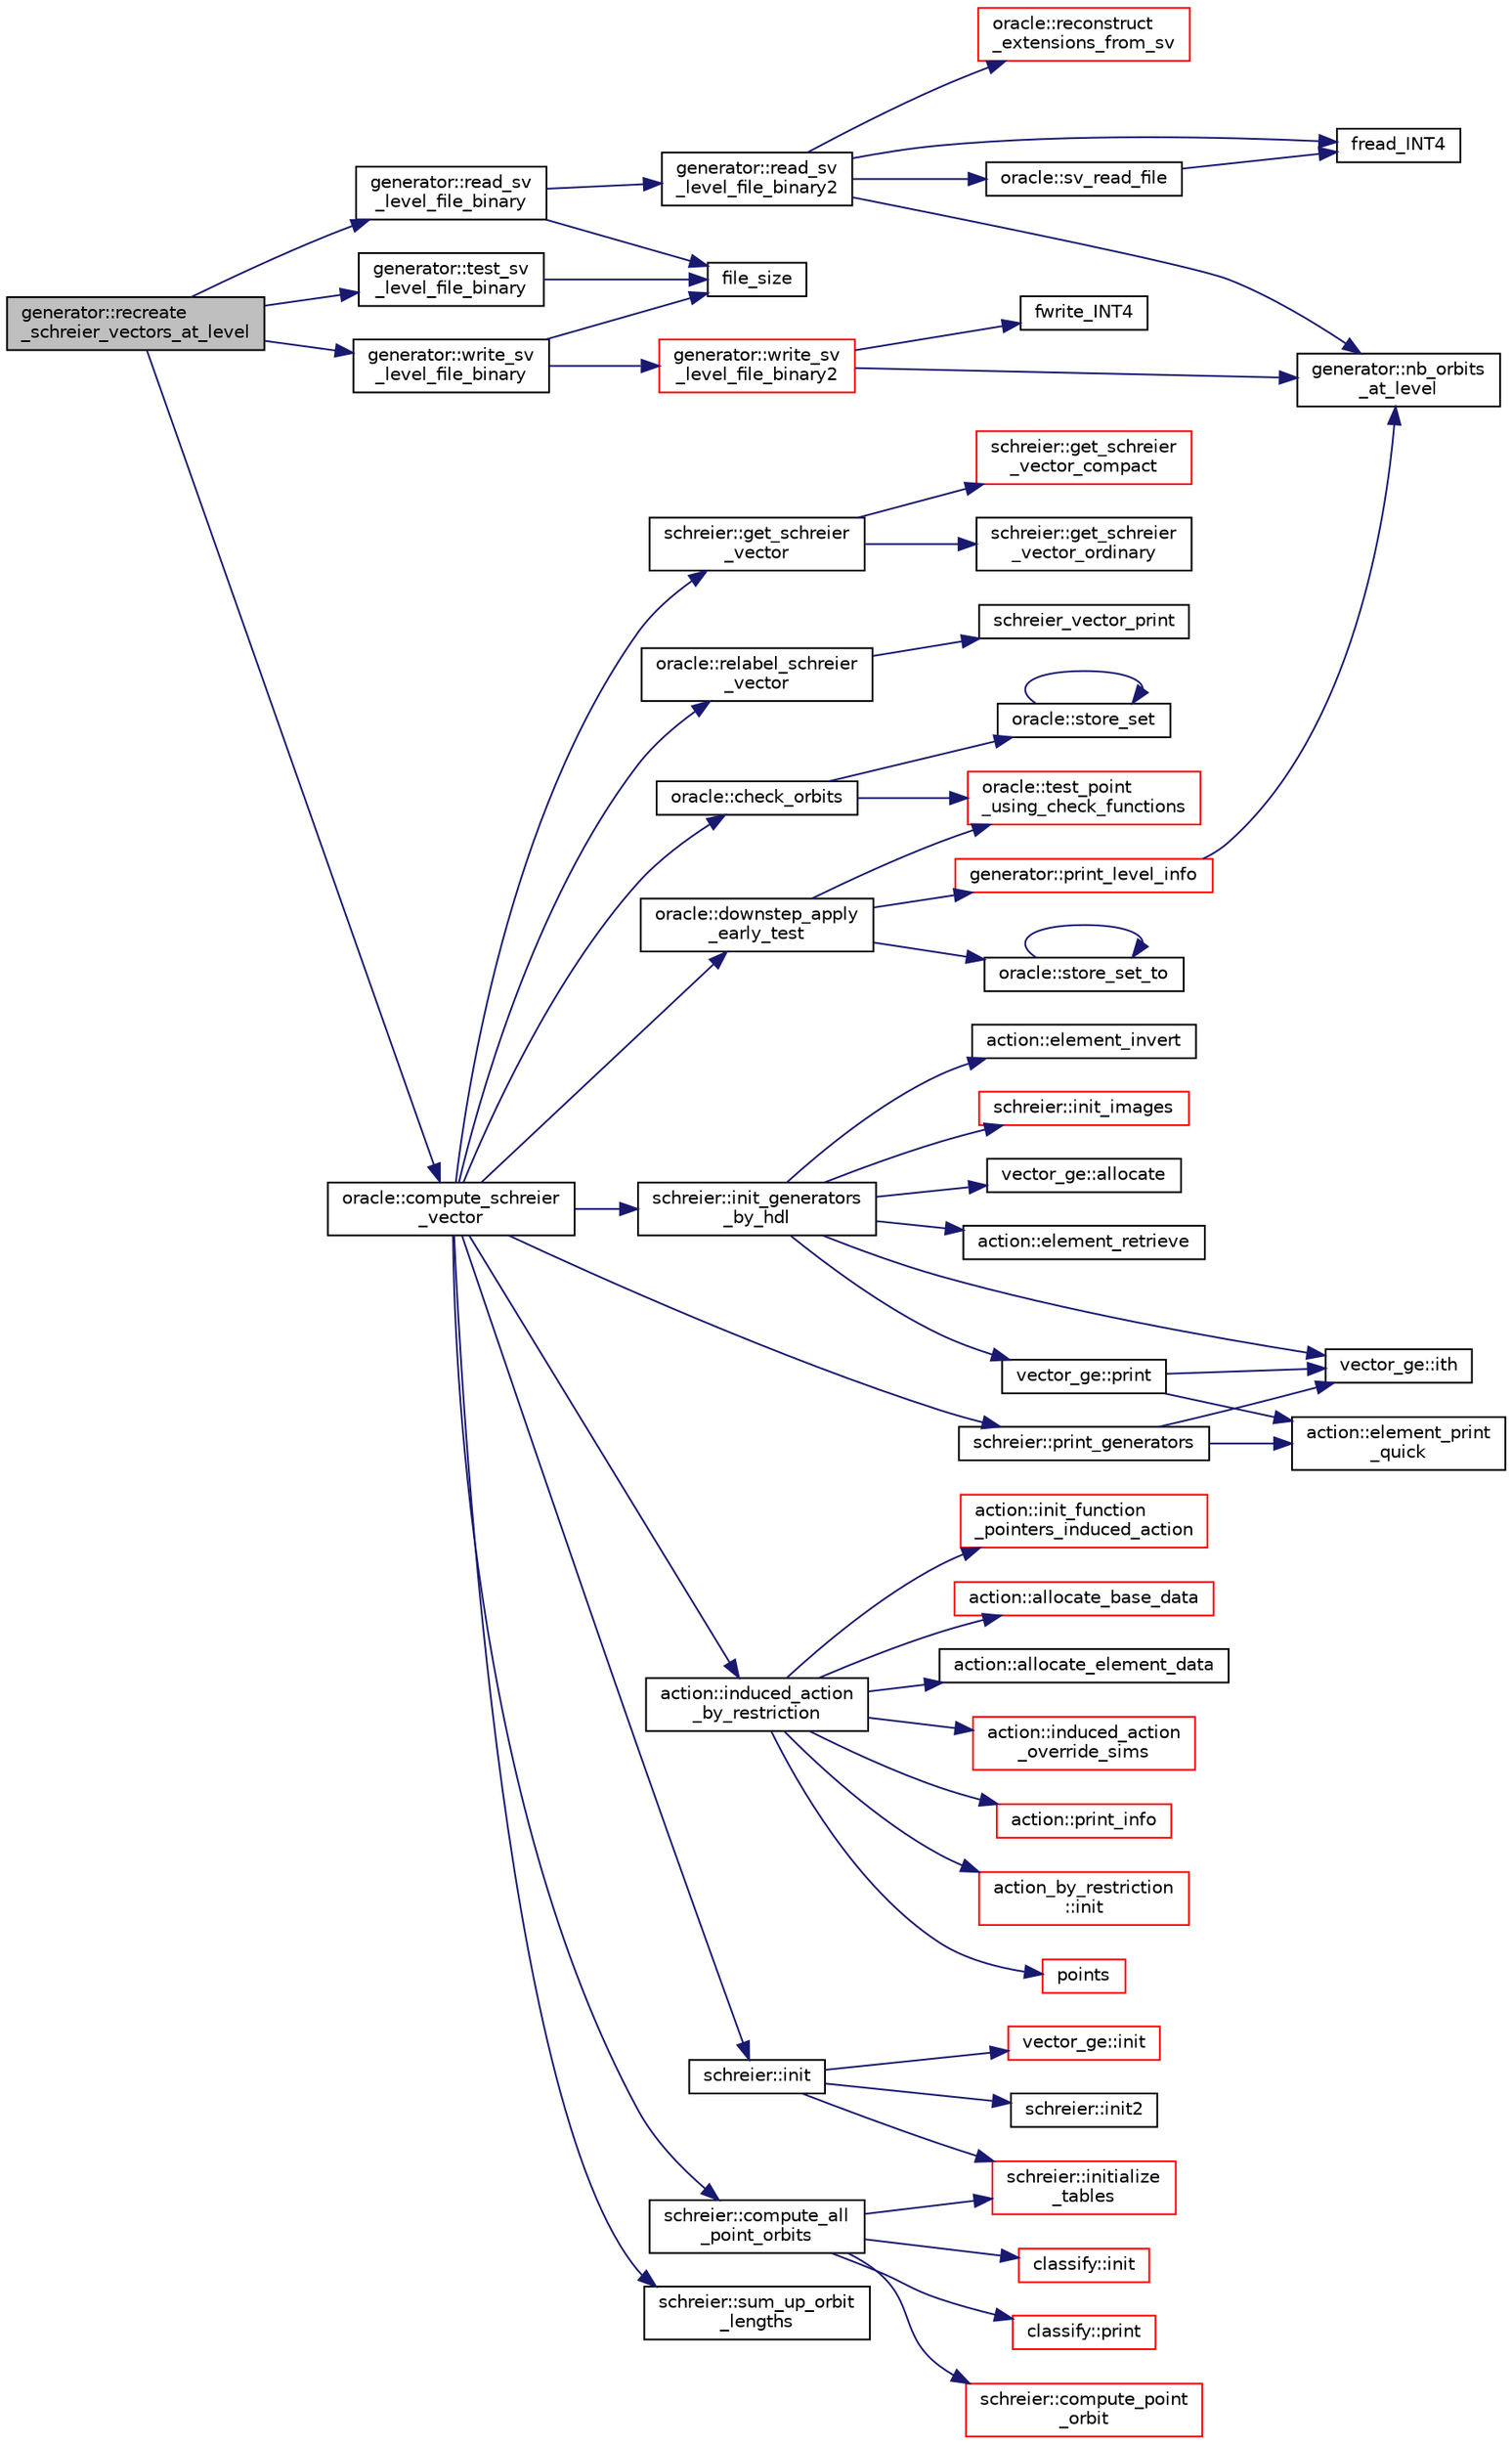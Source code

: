 digraph "generator::recreate_schreier_vectors_at_level"
{
  edge [fontname="Helvetica",fontsize="10",labelfontname="Helvetica",labelfontsize="10"];
  node [fontname="Helvetica",fontsize="10",shape=record];
  rankdir="LR";
  Node19974 [label="generator::recreate\l_schreier_vectors_at_level",height=0.2,width=0.4,color="black", fillcolor="grey75", style="filled", fontcolor="black"];
  Node19974 -> Node19975 [color="midnightblue",fontsize="10",style="solid",fontname="Helvetica"];
  Node19975 [label="generator::test_sv\l_level_file_binary",height=0.2,width=0.4,color="black", fillcolor="white", style="filled",URL="$d7/d73/classgenerator.html#a626488ba73670d1e4f163618f340a94f"];
  Node19975 -> Node19976 [color="midnightblue",fontsize="10",style="solid",fontname="Helvetica"];
  Node19976 [label="file_size",height=0.2,width=0.4,color="black", fillcolor="white", style="filled",URL="$df/dbf/sajeeb_8_c.html#a5c37cf5785204b6e9adf647dc14d0e50"];
  Node19974 -> Node19977 [color="midnightblue",fontsize="10",style="solid",fontname="Helvetica"];
  Node19977 [label="generator::read_sv\l_level_file_binary",height=0.2,width=0.4,color="black", fillcolor="white", style="filled",URL="$d7/d73/classgenerator.html#a8c1bb7a84af4d06942b7f94409d15f06"];
  Node19977 -> Node19976 [color="midnightblue",fontsize="10",style="solid",fontname="Helvetica"];
  Node19977 -> Node19978 [color="midnightblue",fontsize="10",style="solid",fontname="Helvetica"];
  Node19978 [label="generator::read_sv\l_level_file_binary2",height=0.2,width=0.4,color="black", fillcolor="white", style="filled",URL="$d7/d73/classgenerator.html#acbe231c7d624d77eb2bf870bd3829c23"];
  Node19978 -> Node19979 [color="midnightblue",fontsize="10",style="solid",fontname="Helvetica"];
  Node19979 [label="generator::nb_orbits\l_at_level",height=0.2,width=0.4,color="black", fillcolor="white", style="filled",URL="$d7/d73/classgenerator.html#a020f3d8378448310d044a4a24fadf301"];
  Node19978 -> Node19980 [color="midnightblue",fontsize="10",style="solid",fontname="Helvetica"];
  Node19980 [label="fread_INT4",height=0.2,width=0.4,color="black", fillcolor="white", style="filled",URL="$df/dbf/sajeeb_8_c.html#a885df02c08251c103e985ef1d7159014"];
  Node19978 -> Node19981 [color="midnightblue",fontsize="10",style="solid",fontname="Helvetica"];
  Node19981 [label="oracle::sv_read_file",height=0.2,width=0.4,color="black", fillcolor="white", style="filled",URL="$d7/da7/classoracle.html#a57d236ce4ae82f8b34c318a558db1a59"];
  Node19981 -> Node19980 [color="midnightblue",fontsize="10",style="solid",fontname="Helvetica"];
  Node19978 -> Node19982 [color="midnightblue",fontsize="10",style="solid",fontname="Helvetica"];
  Node19982 [label="oracle::reconstruct\l_extensions_from_sv",height=0.2,width=0.4,color="red", fillcolor="white", style="filled",URL="$d7/da7/classoracle.html#aedc4bf96551d4db582078917fe15aae6"];
  Node19974 -> Node19987 [color="midnightblue",fontsize="10",style="solid",fontname="Helvetica"];
  Node19987 [label="oracle::compute_schreier\l_vector",height=0.2,width=0.4,color="black", fillcolor="white", style="filled",URL="$d7/da7/classoracle.html#a1ba7d398b51ed70f89b5ea54adb7b089"];
  Node19987 -> Node19988 [color="midnightblue",fontsize="10",style="solid",fontname="Helvetica"];
  Node19988 [label="schreier::print_generators",height=0.2,width=0.4,color="black", fillcolor="white", style="filled",URL="$d3/dd6/classschreier.html#ac9fce8f85082d0bc5b4f5b8b18a99bab"];
  Node19988 -> Node19989 [color="midnightblue",fontsize="10",style="solid",fontname="Helvetica"];
  Node19989 [label="action::element_print\l_quick",height=0.2,width=0.4,color="black", fillcolor="white", style="filled",URL="$d2/d86/classaction.html#a4844680cf6750396f76494a28655265b"];
  Node19988 -> Node19990 [color="midnightblue",fontsize="10",style="solid",fontname="Helvetica"];
  Node19990 [label="vector_ge::ith",height=0.2,width=0.4,color="black", fillcolor="white", style="filled",URL="$d4/d6e/classvector__ge.html#a1ff002e8b746a9beb119d57dcd4a15ff"];
  Node19987 -> Node19991 [color="midnightblue",fontsize="10",style="solid",fontname="Helvetica"];
  Node19991 [label="oracle::downstep_apply\l_early_test",height=0.2,width=0.4,color="black", fillcolor="white", style="filled",URL="$d7/da7/classoracle.html#ac774d80f30c7e58e1e87c891ca3ec814"];
  Node19991 -> Node19992 [color="midnightblue",fontsize="10",style="solid",fontname="Helvetica"];
  Node19992 [label="generator::print_level_info",height=0.2,width=0.4,color="red", fillcolor="white", style="filled",URL="$d7/d73/classgenerator.html#aeef1b9fe6115b67be42d7cb3206fddd2"];
  Node19992 -> Node19979 [color="midnightblue",fontsize="10",style="solid",fontname="Helvetica"];
  Node19991 -> Node19998 [color="midnightblue",fontsize="10",style="solid",fontname="Helvetica"];
  Node19998 [label="oracle::store_set_to",height=0.2,width=0.4,color="black", fillcolor="white", style="filled",URL="$d7/da7/classoracle.html#a4489d03d342f31d1e64632ce4d0e700d"];
  Node19998 -> Node19998 [color="midnightblue",fontsize="10",style="solid",fontname="Helvetica"];
  Node19991 -> Node19999 [color="midnightblue",fontsize="10",style="solid",fontname="Helvetica"];
  Node19999 [label="oracle::test_point\l_using_check_functions",height=0.2,width=0.4,color="red", fillcolor="white", style="filled",URL="$d7/da7/classoracle.html#aea2e35ca2b51a9251711735f6080217f"];
  Node19987 -> Node20003 [color="midnightblue",fontsize="10",style="solid",fontname="Helvetica"];
  Node20003 [label="action::induced_action\l_by_restriction",height=0.2,width=0.4,color="black", fillcolor="white", style="filled",URL="$d2/d86/classaction.html#a37c21f74a97c921d882a308370c06357"];
  Node20003 -> Node20004 [color="midnightblue",fontsize="10",style="solid",fontname="Helvetica"];
  Node20004 [label="action::print_info",height=0.2,width=0.4,color="red", fillcolor="white", style="filled",URL="$d2/d86/classaction.html#a6f89e493e5c5a32e5c3b8963d438ce86"];
  Node20003 -> Node20008 [color="midnightblue",fontsize="10",style="solid",fontname="Helvetica"];
  Node20008 [label="action_by_restriction\l::init",height=0.2,width=0.4,color="red", fillcolor="white", style="filled",URL="$d1/d7e/classaction__by__restriction.html#af98e88c513afe51527082f11aac571f8"];
  Node20003 -> Node20013 [color="midnightblue",fontsize="10",style="solid",fontname="Helvetica"];
  Node20013 [label="points",height=0.2,width=0.4,color="red", fillcolor="white", style="filled",URL="$d7/d83/points_8_c.html#a8a498513b4415e1a4628a70fb6b26817"];
  Node20003 -> Node20020 [color="midnightblue",fontsize="10",style="solid",fontname="Helvetica"];
  Node20020 [label="action::init_function\l_pointers_induced_action",height=0.2,width=0.4,color="red", fillcolor="white", style="filled",URL="$d2/d86/classaction.html#a3b9287d084b24f7a3b9532a7589c58de"];
  Node20003 -> Node20468 [color="midnightblue",fontsize="10",style="solid",fontname="Helvetica"];
  Node20468 [label="action::allocate_base_data",height=0.2,width=0.4,color="red", fillcolor="white", style="filled",URL="$d2/d86/classaction.html#a345fa8dfbb60c8a100ab4dd80a966b1b"];
  Node20003 -> Node20471 [color="midnightblue",fontsize="10",style="solid",fontname="Helvetica"];
  Node20471 [label="action::allocate_element_data",height=0.2,width=0.4,color="black", fillcolor="white", style="filled",URL="$d2/d86/classaction.html#adc5f98db8315bfd17fcd2fbb437d8f60"];
  Node20003 -> Node20472 [color="midnightblue",fontsize="10",style="solid",fontname="Helvetica"];
  Node20472 [label="action::induced_action\l_override_sims",height=0.2,width=0.4,color="red", fillcolor="white", style="filled",URL="$d2/d86/classaction.html#ac8cc7d4543f6ef75a04777bd82ca244b"];
  Node19987 -> Node20488 [color="midnightblue",fontsize="10",style="solid",fontname="Helvetica"];
  Node20488 [label="schreier::init",height=0.2,width=0.4,color="black", fillcolor="white", style="filled",URL="$d3/dd6/classschreier.html#a7443bebde2aa08acae16c0ff29c9abcf"];
  Node20488 -> Node20365 [color="midnightblue",fontsize="10",style="solid",fontname="Helvetica"];
  Node20365 [label="vector_ge::init",height=0.2,width=0.4,color="red", fillcolor="white", style="filled",URL="$d4/d6e/classvector__ge.html#afe1d6befd1f1501e6be34afbaa9d30a8"];
  Node20488 -> Node20489 [color="midnightblue",fontsize="10",style="solid",fontname="Helvetica"];
  Node20489 [label="schreier::initialize\l_tables",height=0.2,width=0.4,color="red", fillcolor="white", style="filled",URL="$d3/dd6/classschreier.html#acccc16670f88b14ddc69856cd5c0b36d"];
  Node20488 -> Node20490 [color="midnightblue",fontsize="10",style="solid",fontname="Helvetica"];
  Node20490 [label="schreier::init2",height=0.2,width=0.4,color="black", fillcolor="white", style="filled",URL="$d3/dd6/classschreier.html#aef6a65e2f39bd9e14c61139c4f97f4c3"];
  Node19987 -> Node20491 [color="midnightblue",fontsize="10",style="solid",fontname="Helvetica"];
  Node20491 [label="schreier::init_generators\l_by_hdl",height=0.2,width=0.4,color="black", fillcolor="white", style="filled",URL="$d3/dd6/classschreier.html#a9adf1976cee6d540a36d3a0a1bd887ba"];
  Node20491 -> Node20367 [color="midnightblue",fontsize="10",style="solid",fontname="Helvetica"];
  Node20367 [label="vector_ge::allocate",height=0.2,width=0.4,color="black", fillcolor="white", style="filled",URL="$d4/d6e/classvector__ge.html#a35b062a9201b30f0a87bf87702d243ae"];
  Node20491 -> Node20431 [color="midnightblue",fontsize="10",style="solid",fontname="Helvetica"];
  Node20431 [label="action::element_retrieve",height=0.2,width=0.4,color="black", fillcolor="white", style="filled",URL="$d2/d86/classaction.html#ad28f6f8810ffbad64c1490f78e51e2b1"];
  Node20491 -> Node19990 [color="midnightblue",fontsize="10",style="solid",fontname="Helvetica"];
  Node20491 -> Node20044 [color="midnightblue",fontsize="10",style="solid",fontname="Helvetica"];
  Node20044 [label="action::element_invert",height=0.2,width=0.4,color="black", fillcolor="white", style="filled",URL="$d2/d86/classaction.html#aa4bd01e338497714586636751fcef436"];
  Node20491 -> Node20369 [color="midnightblue",fontsize="10",style="solid",fontname="Helvetica"];
  Node20369 [label="vector_ge::print",height=0.2,width=0.4,color="black", fillcolor="white", style="filled",URL="$d4/d6e/classvector__ge.html#a0d260cce035c20b32d7989c50670aa8a"];
  Node20369 -> Node19989 [color="midnightblue",fontsize="10",style="solid",fontname="Helvetica"];
  Node20369 -> Node19990 [color="midnightblue",fontsize="10",style="solid",fontname="Helvetica"];
  Node20491 -> Node20492 [color="midnightblue",fontsize="10",style="solid",fontname="Helvetica"];
  Node20492 [label="schreier::init_images",height=0.2,width=0.4,color="red", fillcolor="white", style="filled",URL="$d3/dd6/classschreier.html#a18706665fcf3e66a503373f2eef8fe21"];
  Node19987 -> Node20494 [color="midnightblue",fontsize="10",style="solid",fontname="Helvetica"];
  Node20494 [label="schreier::compute_all\l_point_orbits",height=0.2,width=0.4,color="black", fillcolor="white", style="filled",URL="$d3/dd6/classschreier.html#a1deec048f51f380bc3476d4cd4d95e94"];
  Node20494 -> Node20489 [color="midnightblue",fontsize="10",style="solid",fontname="Helvetica"];
  Node20494 -> Node20495 [color="midnightblue",fontsize="10",style="solid",fontname="Helvetica"];
  Node20495 [label="schreier::compute_point\l_orbit",height=0.2,width=0.4,color="red", fillcolor="white", style="filled",URL="$d3/dd6/classschreier.html#a429138e463c8c25dddd8557340ed9edd"];
  Node20494 -> Node20500 [color="midnightblue",fontsize="10",style="solid",fontname="Helvetica"];
  Node20500 [label="classify::init",height=0.2,width=0.4,color="red", fillcolor="white", style="filled",URL="$d9/d43/classclassify.html#afc24c64267d646d1f83ea39a7c66bde3"];
  Node20494 -> Node20510 [color="midnightblue",fontsize="10",style="solid",fontname="Helvetica"];
  Node20510 [label="classify::print",height=0.2,width=0.4,color="red", fillcolor="white", style="filled",URL="$d9/d43/classclassify.html#a56d1941250d46f68a41566aac4331bc1"];
  Node19987 -> Node20515 [color="midnightblue",fontsize="10",style="solid",fontname="Helvetica"];
  Node20515 [label="oracle::check_orbits",height=0.2,width=0.4,color="black", fillcolor="white", style="filled",URL="$d7/da7/classoracle.html#a7046977fe379fb4218af655634caa958"];
  Node20515 -> Node20516 [color="midnightblue",fontsize="10",style="solid",fontname="Helvetica"];
  Node20516 [label="oracle::store_set",height=0.2,width=0.4,color="black", fillcolor="white", style="filled",URL="$d7/da7/classoracle.html#abbf5fae543cb81c13c03282968faf9ad"];
  Node20516 -> Node20516 [color="midnightblue",fontsize="10",style="solid",fontname="Helvetica"];
  Node20515 -> Node19999 [color="midnightblue",fontsize="10",style="solid",fontname="Helvetica"];
  Node19987 -> Node20517 [color="midnightblue",fontsize="10",style="solid",fontname="Helvetica"];
  Node20517 [label="schreier::sum_up_orbit\l_lengths",height=0.2,width=0.4,color="black", fillcolor="white", style="filled",URL="$d3/dd6/classschreier.html#a120472d378feabec676062f84b23fc8e"];
  Node19987 -> Node20518 [color="midnightblue",fontsize="10",style="solid",fontname="Helvetica"];
  Node20518 [label="schreier::get_schreier\l_vector",height=0.2,width=0.4,color="black", fillcolor="white", style="filled",URL="$d3/dd6/classschreier.html#af16e96532b2a169f72b0f926c2bba898"];
  Node20518 -> Node20519 [color="midnightblue",fontsize="10",style="solid",fontname="Helvetica"];
  Node20519 [label="schreier::get_schreier\l_vector_compact",height=0.2,width=0.4,color="red", fillcolor="white", style="filled",URL="$d3/dd6/classschreier.html#acea7499a4f501c208e22bfd2aacabc90"];
  Node20518 -> Node20520 [color="midnightblue",fontsize="10",style="solid",fontname="Helvetica"];
  Node20520 [label="schreier::get_schreier\l_vector_ordinary",height=0.2,width=0.4,color="black", fillcolor="white", style="filled",URL="$d3/dd6/classschreier.html#ae08fe34b58703c0e4f2039b4f839c3ca"];
  Node19987 -> Node20521 [color="midnightblue",fontsize="10",style="solid",fontname="Helvetica"];
  Node20521 [label="oracle::relabel_schreier\l_vector",height=0.2,width=0.4,color="black", fillcolor="white", style="filled",URL="$d7/da7/classoracle.html#ab19d660985a6f027045bd1eb12a388d1"];
  Node20521 -> Node20522 [color="midnightblue",fontsize="10",style="solid",fontname="Helvetica"];
  Node20522 [label="schreier_vector_print",height=0.2,width=0.4,color="black", fillcolor="white", style="filled",URL="$dc/d9b/groups__and__group__actions_2data__structures_2data__structures_8h.html#a54ea782a7cc1c77c2320d38d1f9324f7"];
  Node19974 -> Node20523 [color="midnightblue",fontsize="10",style="solid",fontname="Helvetica"];
  Node20523 [label="generator::write_sv\l_level_file_binary",height=0.2,width=0.4,color="black", fillcolor="white", style="filled",URL="$d7/d73/classgenerator.html#ae182254fd2172f14e69dabfd3c63ccdf"];
  Node20523 -> Node20524 [color="midnightblue",fontsize="10",style="solid",fontname="Helvetica"];
  Node20524 [label="generator::write_sv\l_level_file_binary2",height=0.2,width=0.4,color="red", fillcolor="white", style="filled",URL="$d7/d73/classgenerator.html#aee3610f6c181222f40c5ea0ad941ec2c"];
  Node20524 -> Node19979 [color="midnightblue",fontsize="10",style="solid",fontname="Helvetica"];
  Node20524 -> Node20525 [color="midnightblue",fontsize="10",style="solid",fontname="Helvetica"];
  Node20525 [label="fwrite_INT4",height=0.2,width=0.4,color="black", fillcolor="white", style="filled",URL="$df/dbf/sajeeb_8_c.html#a2e1091b3187c01029a1a1453ce9e8639"];
  Node20523 -> Node19976 [color="midnightblue",fontsize="10",style="solid",fontname="Helvetica"];
}
